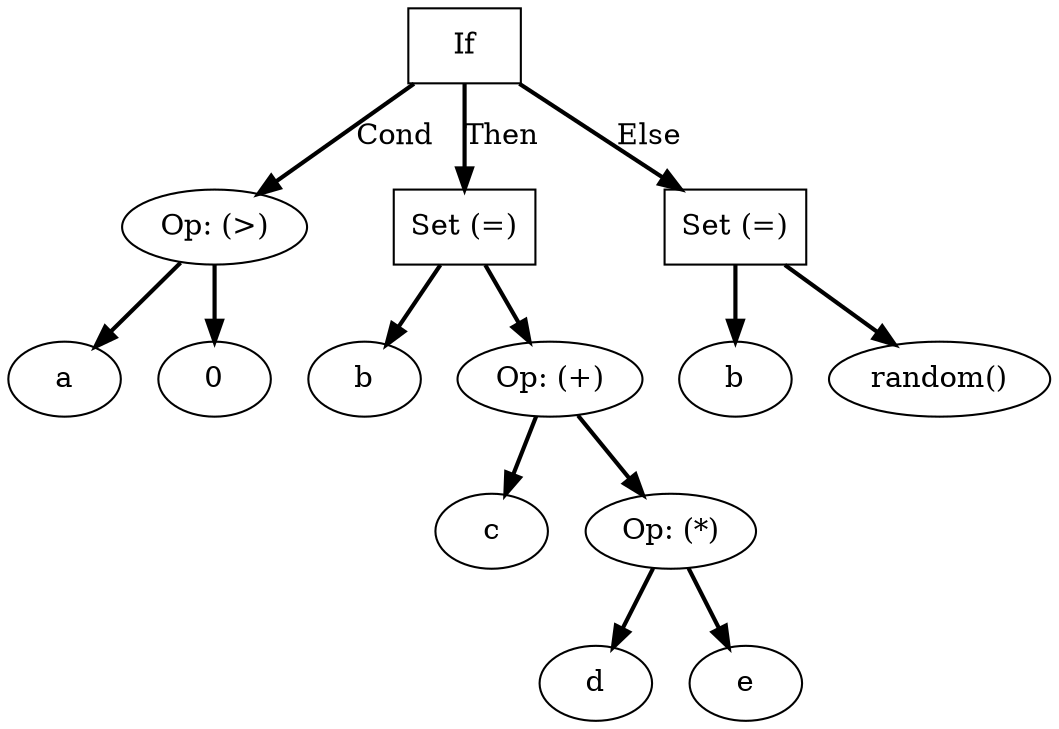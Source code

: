 digraph if {

 rankdir =tb;

if[label="If",shape = "rectangle"] 

great[label="Op: (>)"]
a[label="a"]
zero[label="0"]

set[label="Set (=)",shape = "rectangle"]
lvalue[label="b"]
add[label="Op: (+)"]
c[label="c"]
mult[label="Op: (*)"]
d[label="d"]
e[label="e"]

set1[label="Set (=)",shape = "rectangle"]
lvalue1[label="b"]
rand[label="random()"]


edge[penwidth=2.0]
if->great[label="Cond"]
great->a
great->zero

if->set[label="Then"]
set->lvalue
set->add
add->c
add->mult
mult->d
mult->e

if->set1[label="Else"]
set1->lvalue1
set1->rand

}